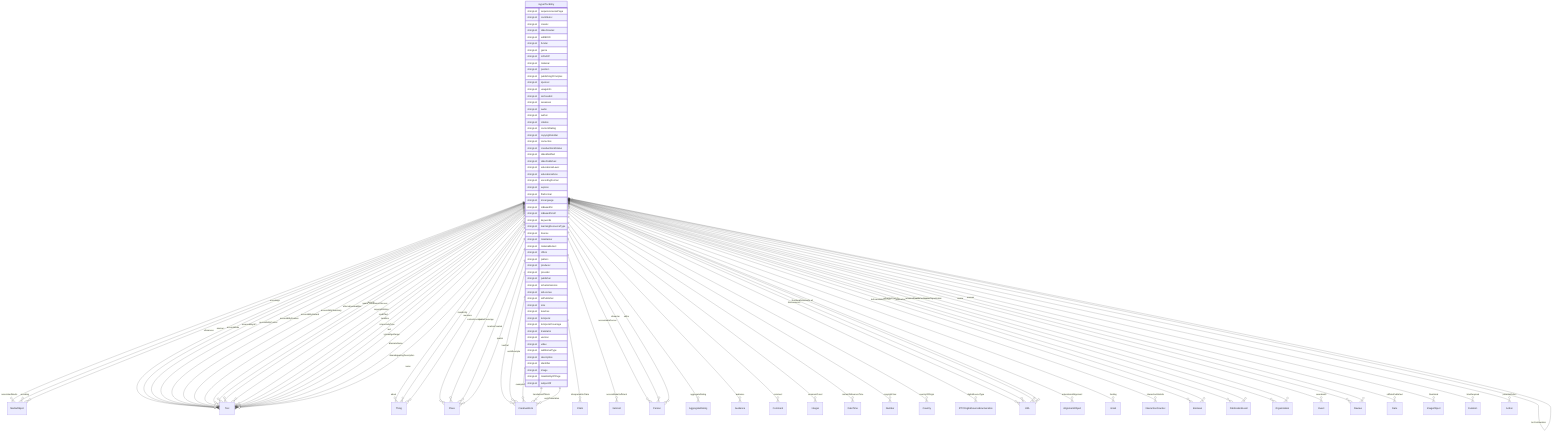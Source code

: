 erDiagram
HyperTocEntry {
    stringList acquireLicensePage  
    stringList contributor  
    stringList creator  
    stringList dateCreated  
    stringList editEIDR  
    stringList funder  
    stringList genre  
    stringList isPartOf  
    stringList material  
    stringList position  
    stringList publishingPrinciples  
    stringList sponsor  
    stringList usageInfo  
    stringList archivedAt  
    stringList assesses  
    stringList audio  
    stringList author  
    stringList citation  
    stringList contentRating  
    stringList copyrightHolder  
    stringList correction  
    stringList creativeWorkStatus  
    stringList dateModified  
    stringList datePublished  
    stringList educationalLevel  
    stringList educationalUse  
    stringList encodingFormat  
    stringList expires  
    stringList fileFormat  
    stringList inLanguage  
    stringList isBasedOn  
    stringList isBasedOnUrl  
    stringList keywords  
    stringList learningResourceType  
    stringList license  
    stringList maintainer  
    stringList materialExtent  
    stringList offers  
    stringList pattern  
    stringList producer  
    stringList provider  
    stringList publisher  
    stringList schemaVersion  
    stringList sdLicense  
    stringList sdPublisher  
    stringList size  
    stringList teaches  
    stringList temporal  
    stringList temporalCoverage  
    stringList translator  
    stringList version  
    stringList video  
    stringList additionalType  
    stringList description  
    stringList identifier  
    stringList image  
    stringList mainEntityOfPage  
    stringList subjectOf  
}

HyperTocEntry ||--}o MediaObject : "associatedMedia"
HyperTocEntry ||--}o HyperTocEntry : "tocContinuation"
HyperTocEntry ||--}o Text : "utterances"
HyperTocEntry ||--}o Thing : "about"
HyperTocEntry ||--}o Place : "contentLocation"
HyperTocEntry ||--}o CreativeWork : "hasPart"
HyperTocEntry ||--}o Claim : "interpretedAsClaim"
HyperTocEntry ||--}o Thing : "mainEntity"
HyperTocEntry ||--}o Place : "spatialCoverage"
HyperTocEntry ||--}o CreativeWork : "workExample"
HyperTocEntry ||--}o Text : "abstract"
HyperTocEntry ||--}o Text : "accessMode"
HyperTocEntry ||--}o ItemList : "accessModeSufficient"
HyperTocEntry ||--}o Text : "accessibilityAPI"
HyperTocEntry ||--}o Text : "accessibilityControl"
HyperTocEntry ||--}o Text : "accessibilityFeature"
HyperTocEntry ||--}o Text : "accessibilityHazard"
HyperTocEntry ||--}o Text : "accessibilitySummary"
HyperTocEntry ||--}o Person : "accountablePerson"
HyperTocEntry ||--}o AggregateRating : "aggregateRating"
HyperTocEntry ||--}o Text : "alternativeHeadline"
HyperTocEntry ||--}o Audience : "audience"
HyperTocEntry ||--}o Text : "award"
HyperTocEntry ||--}o Text : "awards"
HyperTocEntry ||--}o Person : "character"
HyperTocEntry ||--}o Comment : "comment"
HyperTocEntry ||--}o Integer : "commentCount"
HyperTocEntry ||--}o Text : "conditionsOfAccess"
HyperTocEntry ||--}o DateTime : "contentReferenceTime"
HyperTocEntry ||--}o Text : "copyrightNotice"
HyperTocEntry ||--}o Number : "copyrightYear"
HyperTocEntry ||--}o Country : "countryOfOrigin"
HyperTocEntry ||--}o Text : "creditText"
HyperTocEntry ||--}o IPTCDigitalSourceEnumeration : "digitalSourceType"
HyperTocEntry ||--}o URL : "discussionUrl"
HyperTocEntry ||--}o Person : "editor"
HyperTocEntry ||--}o AlignmentObject : "educationalAlignment"
HyperTocEntry ||--}o MediaObject : "encoding"
HyperTocEntry ||--}o MediaObject : "encodings"
HyperTocEntry ||--}o CreativeWork : "exampleOfWork"
HyperTocEntry ||--}o Grant : "funding"
HyperTocEntry ||--}o Text : "headline"
HyperTocEntry ||--}o InteractionCounter : "interactionStatistic"
HyperTocEntry ||--}o Text : "interactivityType"
HyperTocEntry ||--}o Boolean : "isAccessibleForFree"
HyperTocEntry ||--}o Boolean : "isFamilyFriendly"
HyperTocEntry ||--}o Place : "locationCreated"
HyperTocEntry ||--}o Thing : "mentions"
HyperTocEntry ||--}o PublicationEvent : "publication"
HyperTocEntry ||--}o Organization : "publisherImprint"
HyperTocEntry ||--}o Event : "recordedAt"
HyperTocEntry ||--}o PublicationEvent : "releasedEvent"
HyperTocEntry ||--}o Review : "review"
HyperTocEntry ||--}o Review : "reviews"
HyperTocEntry ||--}o Date : "sdDatePublished"
HyperTocEntry ||--}o Organization : "sourceOrganization"
HyperTocEntry ||--}o Place : "spatial"
HyperTocEntry ||--}o Text : "text"
HyperTocEntry ||--}o ImageObject : "thumbnail"
HyperTocEntry ||--}o URL : "thumbnailUrl"
HyperTocEntry ||--}o Duration : "timeRequired"
HyperTocEntry ||--}o CreativeWork : "translationOfWork"
HyperTocEntry ||--}o Text : "typicalAgeRange"
HyperTocEntry ||--}o CreativeWork : "workTranslation"
HyperTocEntry ||--}o Text : "alternateName"
HyperTocEntry ||--}o Text : "disambiguatingDescription"
HyperTocEntry ||--}o Text : "name"
HyperTocEntry ||--}o URL : "sameAs"
HyperTocEntry ||--}o Action : "potentialAction"
HyperTocEntry ||--}o URL : "url"